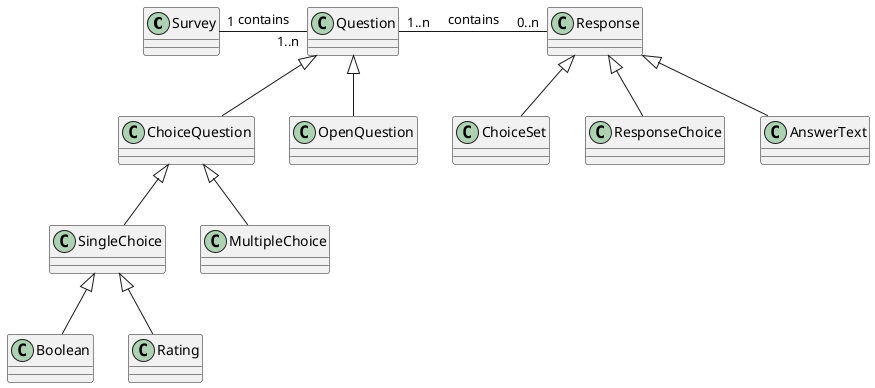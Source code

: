 @startuml

class Survey

class Question
Question <|-- ChoiceQuestion
Question <|-- OpenQuestion

ChoiceQuestion <|-- SingleChoice
SingleChoice <|-- Boolean
SingleChoice <|-- Rating
ChoiceQuestion <|-- MultipleChoice

class Response
Response <|-- ChoiceSet
Response <|-- ResponseChoice
Response <|-- AnswerText

Survey "1" - "1..n" Question : contains
Question "1..n" - "0..n" Response : contains

@enduml